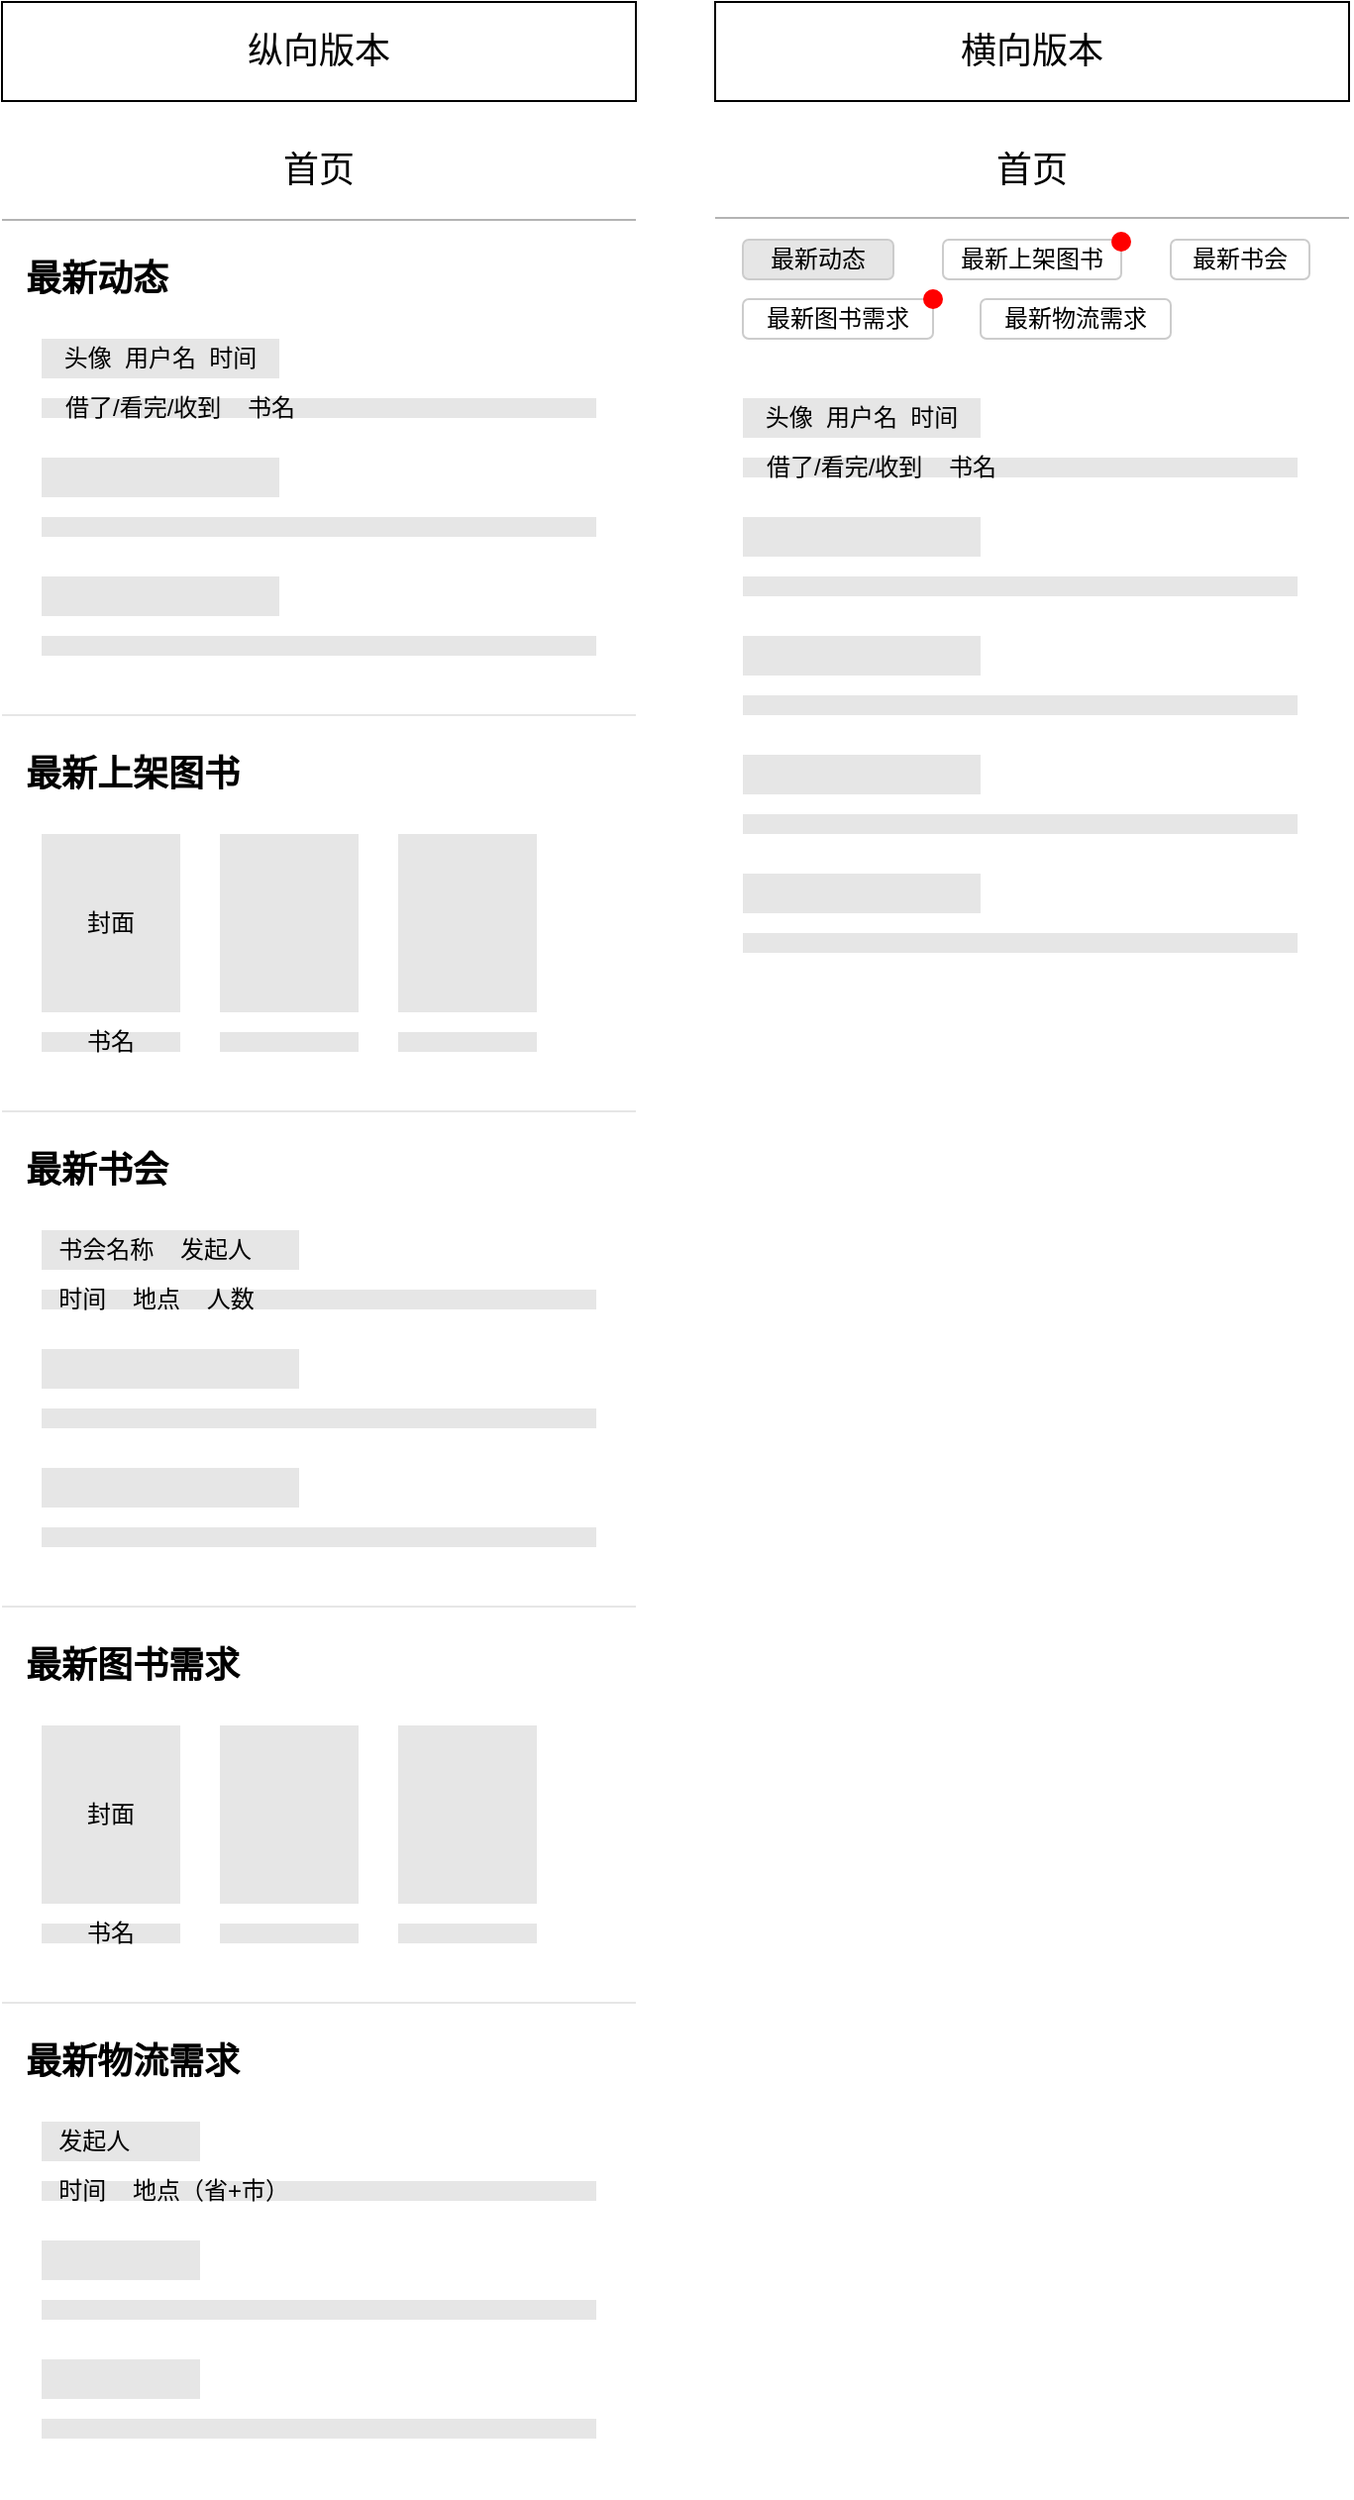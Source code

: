 <mxfile version="14.1.8" type="device"><diagram id="k2b56e-_bvuLfYpG03Iz" name="第 1 页"><mxGraphModel dx="946" dy="608" grid="1" gridSize="10" guides="1" tooltips="1" connect="1" arrows="1" fold="1" page="1" pageScale="1" pageWidth="827" pageHeight="1169" math="0" shadow="0"><root><mxCell id="0"/><mxCell id="1" parent="0"/><mxCell id="nyLHJpOvesoisV4IKTzy-1" value="" style="rounded=0;whiteSpace=wrap;html=1;fillColor=#ffffff;strokeColor=none;" vertex="1" parent="1"><mxGeometry x="40" y="100" width="320" height="1200" as="geometry"/></mxCell><mxCell id="nyLHJpOvesoisV4IKTzy-2" value="&lt;span style=&quot;font-size: 18px&quot;&gt;首页&lt;/span&gt;" style="rounded=0;whiteSpace=wrap;html=1;fillColor=#ffffff;strokeColor=none;" vertex="1" parent="1"><mxGeometry x="40" y="100" width="320" height="50" as="geometry"/></mxCell><mxCell id="nyLHJpOvesoisV4IKTzy-3" value="&lt;font style=&quot;font-size: 18px&quot;&gt;&lt;b&gt;&amp;nbsp; 最新动态&lt;/b&gt;&lt;/font&gt;" style="rounded=0;whiteSpace=wrap;html=1;fillColor=#ffffff;align=left;strokeColor=none;" vertex="1" parent="1"><mxGeometry x="40" y="150" width="320" height="60" as="geometry"/></mxCell><mxCell id="nyLHJpOvesoisV4IKTzy-4" value="头像&amp;nbsp; 用户名&amp;nbsp; 时间" style="rounded=0;whiteSpace=wrap;html=1;fillColor=#E6E6E6;strokeColor=none;" vertex="1" parent="1"><mxGeometry x="60" y="210" width="120" height="20" as="geometry"/></mxCell><mxCell id="nyLHJpOvesoisV4IKTzy-5" value="&amp;nbsp; &amp;nbsp;借了/看完/收到&amp;nbsp; &amp;nbsp; 书名" style="rounded=0;whiteSpace=wrap;html=1;fillColor=#E6E6E6;strokeColor=none;align=left;" vertex="1" parent="1"><mxGeometry x="60" y="240" width="280" height="10" as="geometry"/></mxCell><mxCell id="nyLHJpOvesoisV4IKTzy-6" value="" style="rounded=0;whiteSpace=wrap;html=1;fillColor=#E6E6E6;strokeColor=none;align=left;" vertex="1" parent="1"><mxGeometry x="60" y="300" width="280" height="10" as="geometry"/></mxCell><mxCell id="nyLHJpOvesoisV4IKTzy-7" value="" style="rounded=0;whiteSpace=wrap;html=1;fillColor=#E6E6E6;strokeColor=none;" vertex="1" parent="1"><mxGeometry x="60" y="270" width="120" height="20" as="geometry"/></mxCell><mxCell id="nyLHJpOvesoisV4IKTzy-8" value="&lt;font style=&quot;font-size: 18px&quot;&gt;&lt;b&gt;&amp;nbsp; 最新上架图书&lt;/b&gt;&lt;/font&gt;" style="rounded=0;whiteSpace=wrap;html=1;fillColor=#ffffff;align=left;strokeColor=none;" vertex="1" parent="1"><mxGeometry x="40" y="400" width="320" height="60" as="geometry"/></mxCell><mxCell id="nyLHJpOvesoisV4IKTzy-9" value="封面" style="rounded=0;whiteSpace=wrap;html=1;fillColor=#E6E6E6;strokeColor=none;" vertex="1" parent="1"><mxGeometry x="60" y="460" width="70" height="90" as="geometry"/></mxCell><mxCell id="nyLHJpOvesoisV4IKTzy-10" value="" style="rounded=0;whiteSpace=wrap;html=1;fillColor=#E6E6E6;strokeColor=none;" vertex="1" parent="1"><mxGeometry x="150" y="460" width="70" height="90" as="geometry"/></mxCell><mxCell id="nyLHJpOvesoisV4IKTzy-11" value="" style="rounded=0;whiteSpace=wrap;html=1;fillColor=#E6E6E6;strokeColor=none;" vertex="1" parent="1"><mxGeometry x="240" y="460" width="70" height="90" as="geometry"/></mxCell><mxCell id="nyLHJpOvesoisV4IKTzy-12" value="书名" style="rounded=0;whiteSpace=wrap;html=1;fillColor=#E6E6E6;strokeColor=none;" vertex="1" parent="1"><mxGeometry x="60" y="560" width="70" height="10" as="geometry"/></mxCell><mxCell id="nyLHJpOvesoisV4IKTzy-13" value="" style="rounded=0;whiteSpace=wrap;html=1;fillColor=#E6E6E6;strokeColor=none;" vertex="1" parent="1"><mxGeometry x="150" y="560" width="70" height="10" as="geometry"/></mxCell><mxCell id="nyLHJpOvesoisV4IKTzy-14" value="" style="rounded=0;whiteSpace=wrap;html=1;fillColor=#E6E6E6;strokeColor=none;" vertex="1" parent="1"><mxGeometry x="240" y="560" width="70" height="10" as="geometry"/></mxCell><mxCell id="nyLHJpOvesoisV4IKTzy-15" value="&lt;font style=&quot;font-size: 18px&quot;&gt;&lt;b&gt;&amp;nbsp; 最新书会&lt;/b&gt;&lt;/font&gt;" style="rounded=0;whiteSpace=wrap;html=1;fillColor=#ffffff;align=left;strokeColor=none;" vertex="1" parent="1"><mxGeometry x="40" y="600" width="320" height="60" as="geometry"/></mxCell><mxCell id="nyLHJpOvesoisV4IKTzy-16" value="" style="endArrow=none;html=1;exitX=1;exitY=0;exitDx=0;exitDy=0;entryX=0;entryY=0;entryDx=0;entryDy=0;strokeColor=#B3B3B3;" edge="1" parent="1" source="nyLHJpOvesoisV4IKTzy-3" target="nyLHJpOvesoisV4IKTzy-3"><mxGeometry width="50" height="50" relative="1" as="geometry"><mxPoint x="290" y="149" as="sourcePoint"/><mxPoint x="40" y="149" as="targetPoint"/></mxGeometry></mxCell><mxCell id="nyLHJpOvesoisV4IKTzy-17" value="&amp;nbsp; 书会名称&amp;nbsp; &amp;nbsp; 发起人" style="rounded=0;whiteSpace=wrap;html=1;fillColor=#E6E6E6;strokeColor=none;align=left;" vertex="1" parent="1"><mxGeometry x="60" y="660" width="130" height="20" as="geometry"/></mxCell><mxCell id="nyLHJpOvesoisV4IKTzy-18" value="&lt;span&gt;&amp;nbsp; 时间&amp;nbsp; &amp;nbsp; 地点&amp;nbsp; &amp;nbsp; 人数&lt;/span&gt;" style="rounded=0;whiteSpace=wrap;html=1;fillColor=#E6E6E6;strokeColor=none;align=left;" vertex="1" parent="1"><mxGeometry x="60" y="690" width="280" height="10" as="geometry"/></mxCell><mxCell id="nyLHJpOvesoisV4IKTzy-19" value="&lt;font style=&quot;font-size: 18px&quot;&gt;&lt;b&gt;&amp;nbsp; 最新图书需求&lt;/b&gt;&lt;/font&gt;" style="rounded=0;whiteSpace=wrap;html=1;fillColor=#ffffff;align=left;strokeColor=none;" vertex="1" parent="1"><mxGeometry x="40" y="850" width="320" height="60" as="geometry"/></mxCell><mxCell id="nyLHJpOvesoisV4IKTzy-20" value="封面" style="rounded=0;whiteSpace=wrap;html=1;fillColor=#E6E6E6;strokeColor=none;" vertex="1" parent="1"><mxGeometry x="60" y="910" width="70" height="90" as="geometry"/></mxCell><mxCell id="nyLHJpOvesoisV4IKTzy-21" value="" style="rounded=0;whiteSpace=wrap;html=1;fillColor=#E6E6E6;strokeColor=none;" vertex="1" parent="1"><mxGeometry x="150" y="910" width="70" height="90" as="geometry"/></mxCell><mxCell id="nyLHJpOvesoisV4IKTzy-22" value="" style="rounded=0;whiteSpace=wrap;html=1;fillColor=#E6E6E6;strokeColor=none;" vertex="1" parent="1"><mxGeometry x="240" y="910" width="70" height="90" as="geometry"/></mxCell><mxCell id="nyLHJpOvesoisV4IKTzy-23" value="书名" style="rounded=0;whiteSpace=wrap;html=1;fillColor=#E6E6E6;strokeColor=none;" vertex="1" parent="1"><mxGeometry x="60" y="1010" width="70" height="10" as="geometry"/></mxCell><mxCell id="nyLHJpOvesoisV4IKTzy-24" value="" style="rounded=0;whiteSpace=wrap;html=1;fillColor=#E6E6E6;strokeColor=none;" vertex="1" parent="1"><mxGeometry x="150" y="1010" width="70" height="10" as="geometry"/></mxCell><mxCell id="nyLHJpOvesoisV4IKTzy-25" value="" style="rounded=0;whiteSpace=wrap;html=1;fillColor=#E6E6E6;strokeColor=none;" vertex="1" parent="1"><mxGeometry x="240" y="1010" width="70" height="10" as="geometry"/></mxCell><mxCell id="nyLHJpOvesoisV4IKTzy-26" value="&lt;font style=&quot;font-size: 18px&quot;&gt;&lt;b&gt;&amp;nbsp; 最新物流需求&lt;/b&gt;&lt;/font&gt;" style="rounded=0;whiteSpace=wrap;html=1;fillColor=#ffffff;align=left;strokeColor=none;" vertex="1" parent="1"><mxGeometry x="40" y="1050" width="320" height="60" as="geometry"/></mxCell><mxCell id="nyLHJpOvesoisV4IKTzy-27" value="&amp;nbsp; 发起人" style="rounded=0;whiteSpace=wrap;html=1;fillColor=#E6E6E6;strokeColor=none;align=left;" vertex="1" parent="1"><mxGeometry x="60" y="1110" width="80" height="20" as="geometry"/></mxCell><mxCell id="nyLHJpOvesoisV4IKTzy-28" value="&lt;span&gt;&amp;nbsp; 时间&amp;nbsp; &amp;nbsp; 地点（省+市）&amp;nbsp;&lt;/span&gt;" style="rounded=0;whiteSpace=wrap;html=1;fillColor=#E6E6E6;strokeColor=none;align=left;" vertex="1" parent="1"><mxGeometry x="60" y="1140" width="280" height="10" as="geometry"/></mxCell><mxCell id="nyLHJpOvesoisV4IKTzy-29" value="" style="rounded=0;whiteSpace=wrap;html=1;fillColor=#E6E6E6;strokeColor=none;align=left;" vertex="1" parent="1"><mxGeometry x="60" y="360" width="280" height="10" as="geometry"/></mxCell><mxCell id="nyLHJpOvesoisV4IKTzy-30" value="" style="rounded=0;whiteSpace=wrap;html=1;fillColor=#E6E6E6;strokeColor=none;" vertex="1" parent="1"><mxGeometry x="60" y="330" width="120" height="20" as="geometry"/></mxCell><mxCell id="nyLHJpOvesoisV4IKTzy-31" value="" style="endArrow=none;html=1;exitX=1;exitY=0;exitDx=0;exitDy=0;entryX=0;entryY=0;entryDx=0;entryDy=0;strokeColor=#E6E6E6;" edge="1" parent="1"><mxGeometry width="50" height="50" relative="1" as="geometry"><mxPoint x="360" y="400.0" as="sourcePoint"/><mxPoint x="40.0" y="400.0" as="targetPoint"/></mxGeometry></mxCell><mxCell id="nyLHJpOvesoisV4IKTzy-32" value="" style="endArrow=none;html=1;exitX=1;exitY=0;exitDx=0;exitDy=0;entryX=0;entryY=0;entryDx=0;entryDy=0;strokeColor=#E6E6E6;" edge="1" parent="1"><mxGeometry width="50" height="50" relative="1" as="geometry"><mxPoint x="360" y="600" as="sourcePoint"/><mxPoint x="40.0" y="600" as="targetPoint"/></mxGeometry></mxCell><mxCell id="nyLHJpOvesoisV4IKTzy-33" value="" style="rounded=0;whiteSpace=wrap;html=1;fillColor=#E6E6E6;strokeColor=none;align=left;" vertex="1" parent="1"><mxGeometry x="60" y="720" width="130" height="20" as="geometry"/></mxCell><mxCell id="nyLHJpOvesoisV4IKTzy-34" value="" style="rounded=0;whiteSpace=wrap;html=1;fillColor=#E6E6E6;strokeColor=none;align=left;" vertex="1" parent="1"><mxGeometry x="60" y="750" width="280" height="10" as="geometry"/></mxCell><mxCell id="nyLHJpOvesoisV4IKTzy-35" value="" style="rounded=0;whiteSpace=wrap;html=1;fillColor=#E6E6E6;strokeColor=none;align=left;" vertex="1" parent="1"><mxGeometry x="60" y="780" width="130" height="20" as="geometry"/></mxCell><mxCell id="nyLHJpOvesoisV4IKTzy-36" value="" style="rounded=0;whiteSpace=wrap;html=1;fillColor=#E6E6E6;strokeColor=none;align=left;" vertex="1" parent="1"><mxGeometry x="60" y="810" width="280" height="10" as="geometry"/></mxCell><mxCell id="nyLHJpOvesoisV4IKTzy-37" value="" style="endArrow=none;html=1;exitX=1;exitY=0;exitDx=0;exitDy=0;entryX=0;entryY=0;entryDx=0;entryDy=0;strokeColor=#E6E6E6;" edge="1" parent="1"><mxGeometry width="50" height="50" relative="1" as="geometry"><mxPoint x="360" y="850" as="sourcePoint"/><mxPoint x="40.0" y="850" as="targetPoint"/></mxGeometry></mxCell><mxCell id="nyLHJpOvesoisV4IKTzy-38" value="" style="endArrow=none;html=1;exitX=1;exitY=0;exitDx=0;exitDy=0;entryX=0;entryY=0;entryDx=0;entryDy=0;strokeColor=#E6E6E6;" edge="1" parent="1"><mxGeometry width="50" height="50" relative="1" as="geometry"><mxPoint x="360" y="1050" as="sourcePoint"/><mxPoint x="40.0" y="1050" as="targetPoint"/></mxGeometry></mxCell><mxCell id="nyLHJpOvesoisV4IKTzy-39" value="" style="rounded=0;whiteSpace=wrap;html=1;fillColor=#E6E6E6;strokeColor=none;align=left;" vertex="1" parent="1"><mxGeometry x="60" y="1170" width="80" height="20" as="geometry"/></mxCell><mxCell id="nyLHJpOvesoisV4IKTzy-40" value="" style="rounded=0;whiteSpace=wrap;html=1;fillColor=#E6E6E6;strokeColor=none;align=left;" vertex="1" parent="1"><mxGeometry x="60" y="1200" width="280" height="10" as="geometry"/></mxCell><mxCell id="nyLHJpOvesoisV4IKTzy-41" value="" style="rounded=0;whiteSpace=wrap;html=1;fillColor=#E6E6E6;strokeColor=none;align=left;" vertex="1" parent="1"><mxGeometry x="60" y="1230" width="80" height="20" as="geometry"/></mxCell><mxCell id="nyLHJpOvesoisV4IKTzy-42" value="" style="rounded=0;whiteSpace=wrap;html=1;fillColor=#E6E6E6;strokeColor=none;align=left;" vertex="1" parent="1"><mxGeometry x="60" y="1260" width="280" height="10" as="geometry"/></mxCell><mxCell id="nyLHJpOvesoisV4IKTzy-43" value="" style="rounded=0;whiteSpace=wrap;html=1;fillColor=#ffffff;strokeColor=none;" vertex="1" parent="1"><mxGeometry x="400" y="100" width="320" height="540" as="geometry"/></mxCell><mxCell id="nyLHJpOvesoisV4IKTzy-44" value="&lt;span style=&quot;font-size: 18px&quot;&gt;首页&lt;/span&gt;" style="rounded=0;whiteSpace=wrap;html=1;fillColor=#ffffff;strokeColor=none;" vertex="1" parent="1"><mxGeometry x="400" y="100" width="320" height="50" as="geometry"/></mxCell><mxCell id="nyLHJpOvesoisV4IKTzy-45" value="&lt;span style=&quot;font-size: 18px&quot;&gt;纵向版本&lt;/span&gt;" style="rounded=0;whiteSpace=wrap;html=1;fillColor=#ffffff;" vertex="1" parent="1"><mxGeometry x="40" y="40" width="320" height="50" as="geometry"/></mxCell><mxCell id="nyLHJpOvesoisV4IKTzy-46" value="&lt;span style=&quot;font-size: 18px&quot;&gt;横向版本&lt;/span&gt;" style="rounded=0;whiteSpace=wrap;html=1;fillColor=#ffffff;" vertex="1" parent="1"><mxGeometry x="400" y="40" width="320" height="50" as="geometry"/></mxCell><mxCell id="nyLHJpOvesoisV4IKTzy-47" value="" style="endArrow=none;html=1;exitX=1;exitY=0;exitDx=0;exitDy=0;entryX=0;entryY=0;entryDx=0;entryDy=0;strokeColor=#B3B3B3;" edge="1" parent="1"><mxGeometry width="50" height="50" relative="1" as="geometry"><mxPoint x="720" y="149" as="sourcePoint"/><mxPoint x="400" y="149" as="targetPoint"/></mxGeometry></mxCell><mxCell id="nyLHJpOvesoisV4IKTzy-48" value="最新动态" style="rounded=1;whiteSpace=wrap;html=1;strokeColor=#CCCCCC;fillColor=#E6E6E6;" vertex="1" parent="1"><mxGeometry x="414" y="160" width="76" height="20" as="geometry"/></mxCell><mxCell id="nyLHJpOvesoisV4IKTzy-49" value="最新上架图书" style="rounded=1;whiteSpace=wrap;html=1;strokeColor=#CCCCCC;" vertex="1" parent="1"><mxGeometry x="515" y="160" width="90" height="20" as="geometry"/></mxCell><mxCell id="nyLHJpOvesoisV4IKTzy-50" value="最新书会" style="rounded=1;whiteSpace=wrap;html=1;strokeColor=#CCCCCC;" vertex="1" parent="1"><mxGeometry x="630" y="160" width="70" height="20" as="geometry"/></mxCell><mxCell id="nyLHJpOvesoisV4IKTzy-51" value="最新图书需求" style="rounded=1;whiteSpace=wrap;html=1;strokeColor=#CCCCCC;" vertex="1" parent="1"><mxGeometry x="414" y="190" width="96" height="20" as="geometry"/></mxCell><mxCell id="nyLHJpOvesoisV4IKTzy-52" value="最新物流需求" style="rounded=1;whiteSpace=wrap;html=1;strokeColor=#CCCCCC;" vertex="1" parent="1"><mxGeometry x="534" y="190" width="96" height="20" as="geometry"/></mxCell><mxCell id="nyLHJpOvesoisV4IKTzy-53" value="头像&amp;nbsp; 用户名&amp;nbsp; 时间" style="rounded=0;whiteSpace=wrap;html=1;fillColor=#E6E6E6;strokeColor=none;" vertex="1" parent="1"><mxGeometry x="414" y="240" width="120" height="20" as="geometry"/></mxCell><mxCell id="nyLHJpOvesoisV4IKTzy-54" value="&amp;nbsp; &amp;nbsp;借了/看完/收到&amp;nbsp; &amp;nbsp; 书名" style="rounded=0;whiteSpace=wrap;html=1;fillColor=#E6E6E6;strokeColor=none;align=left;" vertex="1" parent="1"><mxGeometry x="414" y="270" width="280" height="10" as="geometry"/></mxCell><mxCell id="nyLHJpOvesoisV4IKTzy-55" value="" style="rounded=0;whiteSpace=wrap;html=1;fillColor=#E6E6E6;strokeColor=none;align=left;" vertex="1" parent="1"><mxGeometry x="414" y="330" width="280" height="10" as="geometry"/></mxCell><mxCell id="nyLHJpOvesoisV4IKTzy-56" value="" style="rounded=0;whiteSpace=wrap;html=1;fillColor=#E6E6E6;strokeColor=none;" vertex="1" parent="1"><mxGeometry x="414" y="300" width="120" height="20" as="geometry"/></mxCell><mxCell id="nyLHJpOvesoisV4IKTzy-57" value="" style="rounded=0;whiteSpace=wrap;html=1;fillColor=#E6E6E6;strokeColor=none;align=left;" vertex="1" parent="1"><mxGeometry x="414" y="390" width="280" height="10" as="geometry"/></mxCell><mxCell id="nyLHJpOvesoisV4IKTzy-58" value="" style="rounded=0;whiteSpace=wrap;html=1;fillColor=#E6E6E6;strokeColor=none;" vertex="1" parent="1"><mxGeometry x="414" y="360" width="120" height="20" as="geometry"/></mxCell><mxCell id="nyLHJpOvesoisV4IKTzy-59" value="" style="rounded=0;whiteSpace=wrap;html=1;fillColor=#E6E6E6;strokeColor=none;align=left;" vertex="1" parent="1"><mxGeometry x="414" y="450" width="280" height="10" as="geometry"/></mxCell><mxCell id="nyLHJpOvesoisV4IKTzy-60" value="" style="rounded=0;whiteSpace=wrap;html=1;fillColor=#E6E6E6;strokeColor=none;" vertex="1" parent="1"><mxGeometry x="414" y="420" width="120" height="20" as="geometry"/></mxCell><mxCell id="nyLHJpOvesoisV4IKTzy-61" value="" style="rounded=0;whiteSpace=wrap;html=1;fillColor=#E6E6E6;strokeColor=none;align=left;" vertex="1" parent="1"><mxGeometry x="414" y="510" width="280" height="10" as="geometry"/></mxCell><mxCell id="nyLHJpOvesoisV4IKTzy-62" value="" style="rounded=0;whiteSpace=wrap;html=1;fillColor=#E6E6E6;strokeColor=none;" vertex="1" parent="1"><mxGeometry x="414" y="480" width="120" height="20" as="geometry"/></mxCell><mxCell id="nyLHJpOvesoisV4IKTzy-63" value="" style="ellipse;whiteSpace=wrap;html=1;aspect=fixed;fillColor=#FF0000;strokeColor=none;" vertex="1" parent="1"><mxGeometry x="600" y="156" width="10" height="10" as="geometry"/></mxCell><mxCell id="nyLHJpOvesoisV4IKTzy-64" value="" style="ellipse;whiteSpace=wrap;html=1;aspect=fixed;fillColor=#FF0000;strokeColor=none;" vertex="1" parent="1"><mxGeometry x="505" y="185" width="10" height="10" as="geometry"/></mxCell></root></mxGraphModel></diagram></mxfile>